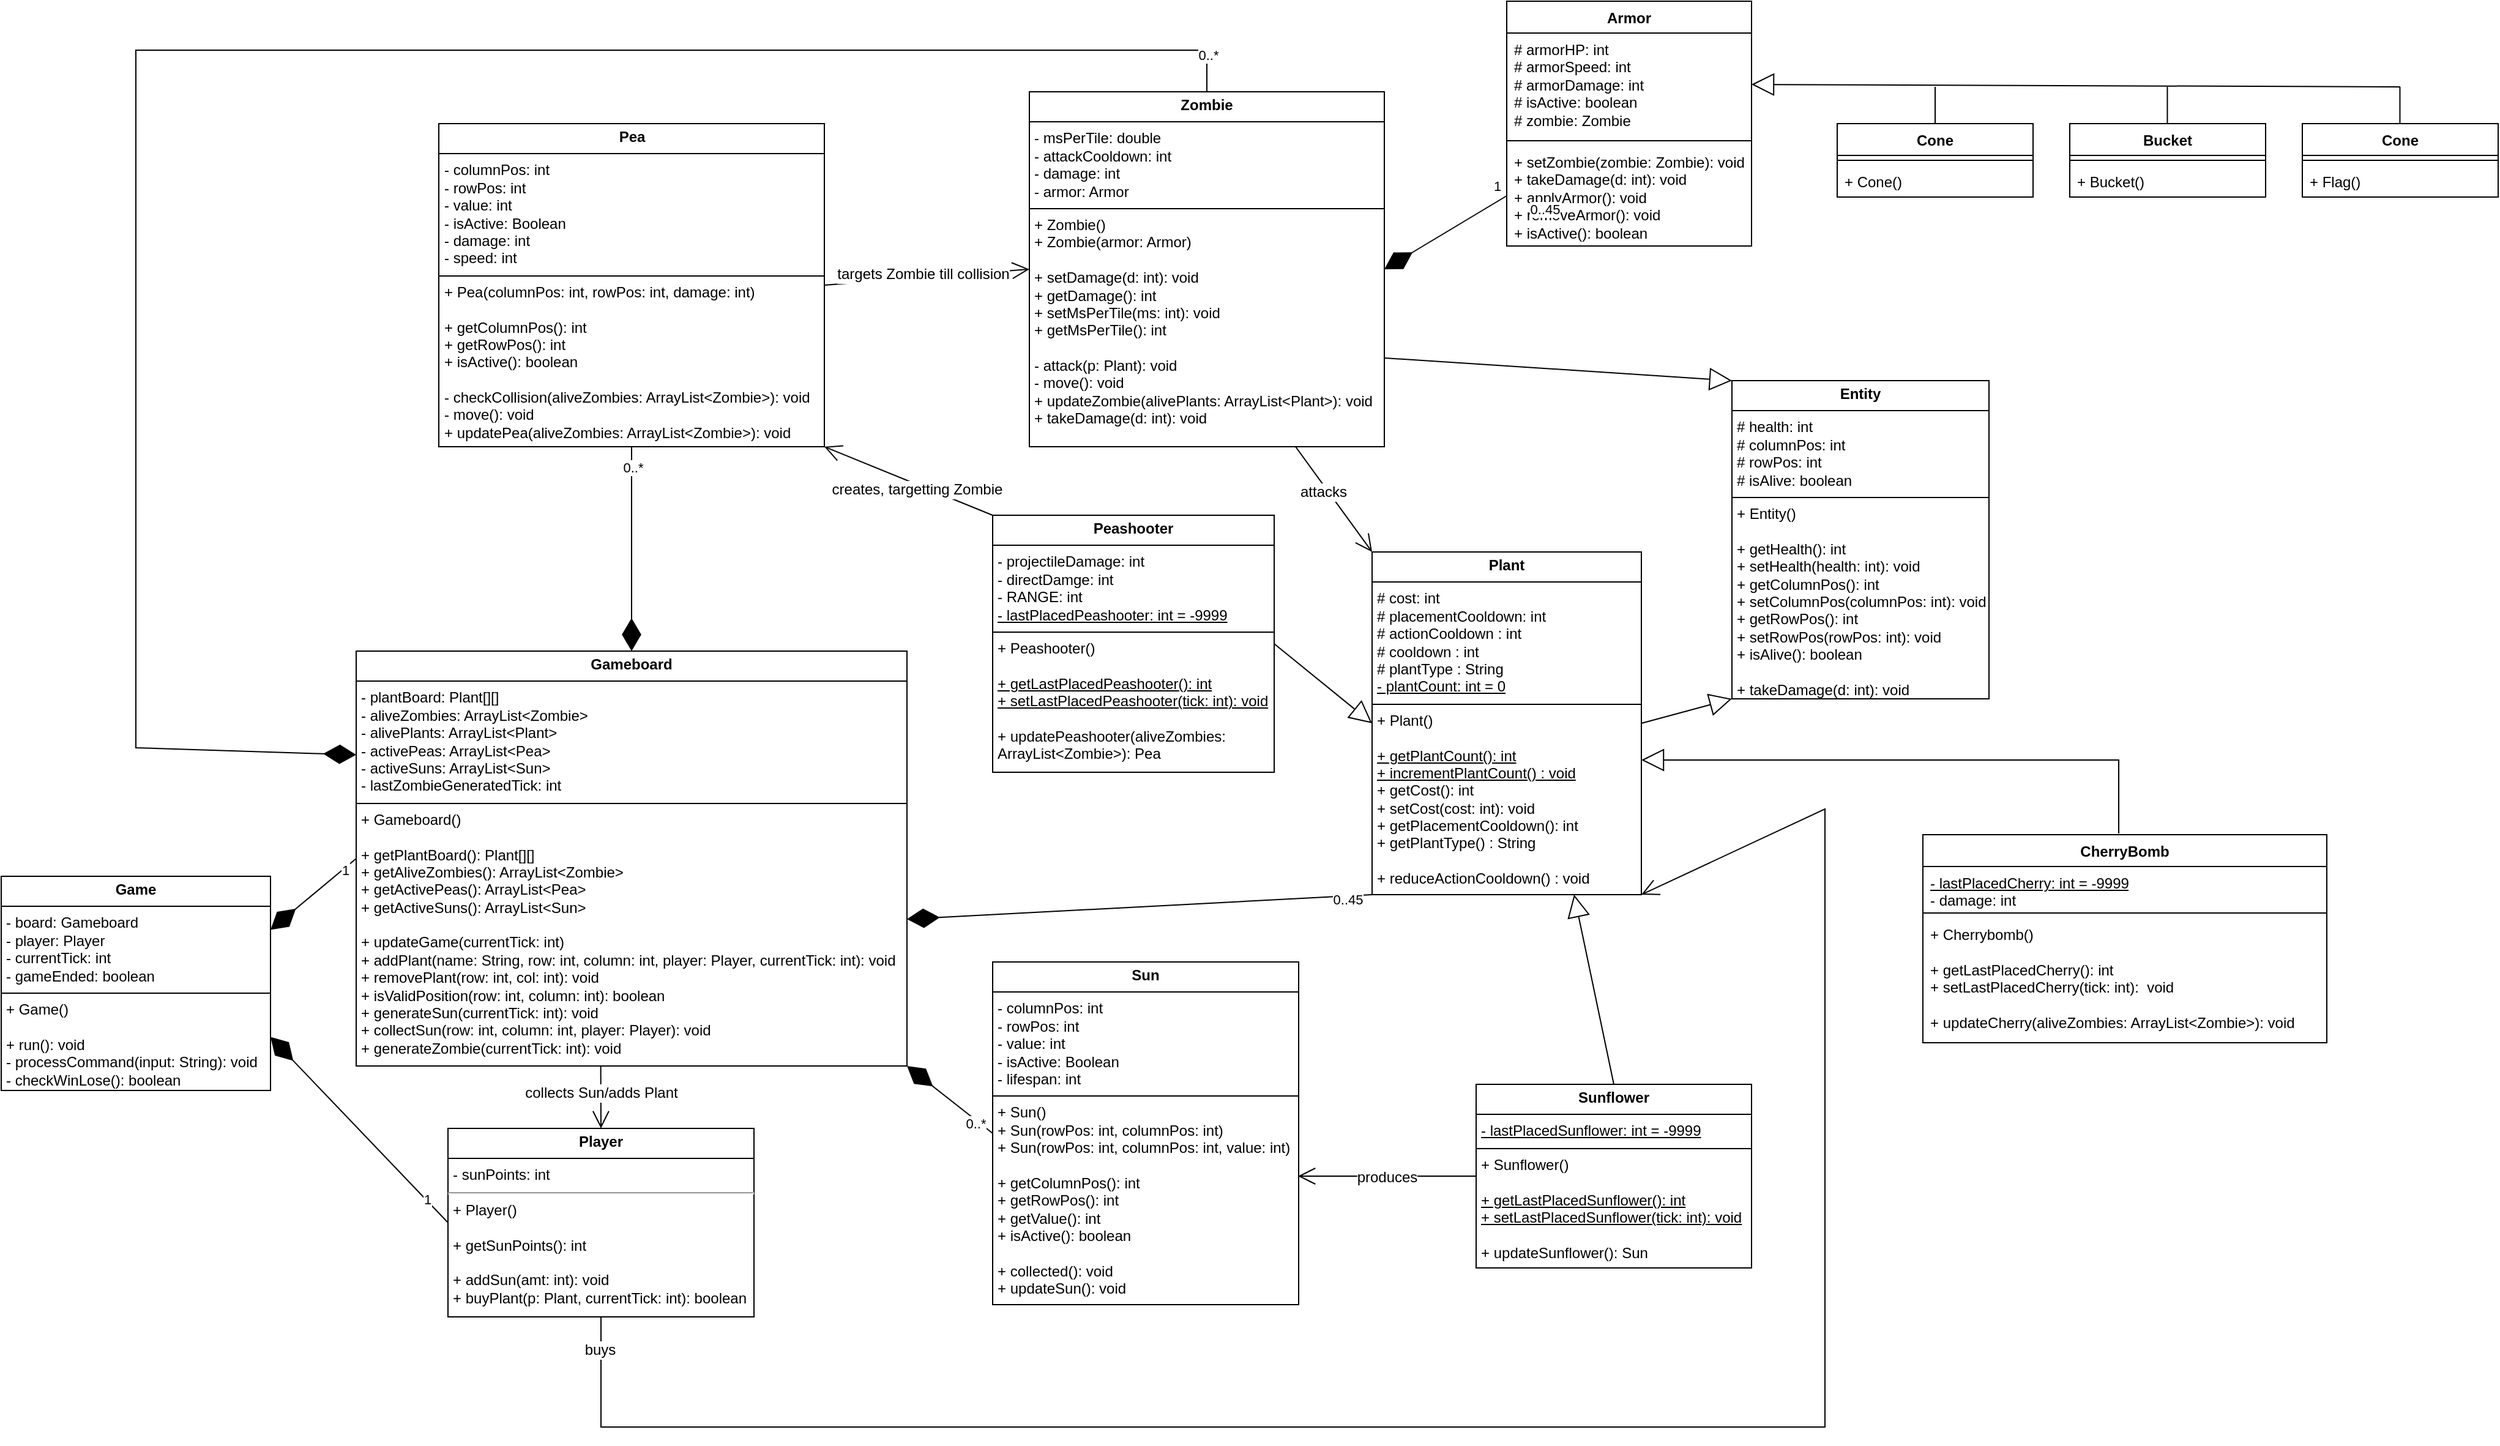 <mxfile version="28.0.7">
  <diagram name="Page-1" id="GPC6U0_i0DCwLjvrMTU9">
    <mxGraphModel dx="2194" dy="2377" grid="1" gridSize="10" guides="1" tooltips="1" connect="1" arrows="1" fold="1" page="1" pageScale="1" pageWidth="827" pageHeight="1169" math="0" shadow="0">
      <root>
        <mxCell id="0" />
        <mxCell id="1" parent="0" />
        <mxCell id="ltTBk6ZlmcBpMzxAJ-U_-1" value="&lt;p style=&quot;margin:0px;margin-top:4px;text-align:center;&quot;&gt;&lt;b&gt;Zombie&lt;/b&gt;&lt;/p&gt;&lt;hr size=&quot;1&quot; style=&quot;border-style:solid;&quot;&gt;&lt;p style=&quot;margin:0px;margin-left:4px;&quot;&gt;- msPerTile: double&lt;/p&gt;&lt;p style=&quot;margin:0px;margin-left:4px;&quot;&gt;- attackCooldown: int&lt;/p&gt;&lt;p style=&quot;margin:0px;margin-left:4px;&quot;&gt;- damage: int&lt;/p&gt;&lt;p style=&quot;margin:0px;margin-left:4px;&quot;&gt;- armor: Armor&lt;/p&gt;&lt;hr size=&quot;1&quot; style=&quot;border-style:solid;&quot;&gt;&lt;p style=&quot;margin:0px;margin-left:4px;&quot;&gt;+ Zombie()&lt;/p&gt;&lt;p style=&quot;margin:0px;margin-left:4px;&quot;&gt;+ Zombie(armor: Armor)&lt;/p&gt;&lt;p style=&quot;margin: 0px 0px 0px 4px;&quot;&gt;&lt;br&gt;&lt;/p&gt;&lt;p style=&quot;margin: 0px 0px 0px 4px;&quot;&gt;+ setDamage(d: int): void&lt;/p&gt;&lt;p style=&quot;margin: 0px 0px 0px 4px;&quot;&gt;+ getDamage(): int&lt;/p&gt;&lt;p style=&quot;margin: 0px 0px 0px 4px;&quot;&gt;+ setMsPerTile(ms: int): void&lt;/p&gt;&lt;p style=&quot;margin: 0px 0px 0px 4px;&quot;&gt;+ getMsPerTile(): int&lt;/p&gt;&lt;p style=&quot;margin: 0px 0px 0px 4px;&quot;&gt;&lt;span style=&quot;background-color: transparent; color: light-dark(rgb(0, 0, 0), rgb(255, 255, 255));&quot;&gt;&lt;br&gt;&lt;/span&gt;&lt;/p&gt;&lt;p style=&quot;margin: 0px 0px 0px 4px;&quot;&gt;&lt;span style=&quot;background-color: transparent; color: light-dark(rgb(0, 0, 0), rgb(255, 255, 255));&quot;&gt;-&lt;/span&gt;&lt;span style=&quot;background-color: transparent; color: light-dark(rgb(0, 0, 0), rgb(255, 255, 255));&quot;&gt;&amp;nbsp;attack(p: Plant): void&lt;/span&gt;&lt;/p&gt;&lt;p style=&quot;margin: 0px 0px 0px 4px;&quot;&gt;- move(): void&lt;/p&gt;&lt;p style=&quot;margin: 0px 0px 0px 4px;&quot;&gt;+ updateZombie(alivePlants: ArrayList&amp;lt;Plant&amp;gt;): void&lt;/p&gt;&lt;p style=&quot;margin: 0px 0px 0px 4px;&quot;&gt;+ takeDamage(d: int): void&lt;/p&gt;" style="verticalAlign=top;align=left;overflow=fill;html=1;whiteSpace=wrap;" parent="1" vertex="1">
          <mxGeometry x="870" y="-546" width="290" height="290" as="geometry" />
        </mxCell>
        <mxCell id="ltTBk6ZlmcBpMzxAJ-U_-2" value="&lt;p style=&quot;margin:0px;margin-top:4px;text-align:center;&quot;&gt;&lt;b&gt;Plant&lt;/b&gt;&lt;/p&gt;&lt;hr size=&quot;1&quot; style=&quot;border-style:solid;&quot;&gt;&lt;p style=&quot;margin:0px;margin-left:4px;&quot;&gt;# cost: int&lt;/p&gt;&lt;p style=&quot;margin:0px;margin-left:4px;&quot;&gt;# placementCooldown: int&lt;/p&gt;&lt;p style=&quot;margin:0px;margin-left:4px;&quot;&gt;# actionCooldown : int&lt;/p&gt;&lt;p style=&quot;margin:0px;margin-left:4px;&quot;&gt;# cooldown : int&lt;/p&gt;&lt;p style=&quot;margin:0px;margin-left:4px;&quot;&gt;# plantType : String&lt;/p&gt;&lt;p style=&quot;margin:0px;margin-left:4px;&quot;&gt;&lt;u&gt;- plantCount: int = 0&lt;/u&gt;&lt;/p&gt;&lt;hr size=&quot;1&quot; style=&quot;border-style:solid;&quot;&gt;&lt;p style=&quot;margin:0px;margin-left:4px;&quot;&gt;+ Plant()&lt;/p&gt;&lt;p style=&quot;margin:0px;margin-left:4px;&quot;&gt;&lt;br&gt;&lt;/p&gt;&lt;p style=&quot;margin:0px;margin-left:4px;&quot;&gt;&lt;u&gt;+ getPlantCount(): int&lt;/u&gt;&lt;/p&gt;&lt;p style=&quot;margin:0px;margin-left:4px;&quot;&gt;&lt;u&gt;+ incrementPlantCount() : void&lt;/u&gt;&lt;/p&gt;&lt;p style=&quot;margin:0px;margin-left:4px;&quot;&gt;+ getCost(): int&lt;/p&gt;&lt;p style=&quot;margin:0px;margin-left:4px;&quot;&gt;+ setCost(cost: int): void&lt;/p&gt;&lt;p style=&quot;margin: 0px 0px 0px 4px;&quot;&gt;+ getPlacementCooldown(): int&lt;/p&gt;&lt;p style=&quot;margin: 0px 0px 0px 4px;&quot;&gt;+ getPlantType() : String&lt;/p&gt;&lt;p style=&quot;margin: 0px 0px 0px 4px;&quot;&gt;&lt;span style=&quot;background-color: transparent; color: light-dark(rgb(0, 0, 0), rgb(255, 255, 255));&quot;&gt;&lt;br&gt;&lt;/span&gt;&lt;/p&gt;&lt;p style=&quot;margin: 0px 0px 0px 4px;&quot;&gt;&lt;span style=&quot;background-color: transparent; color: light-dark(rgb(0, 0, 0), rgb(255, 255, 255));&quot;&gt;+ reduceActionCooldown() : void&lt;/span&gt;&lt;/p&gt;&lt;p style=&quot;margin: 0px 0px 0px 4px;&quot;&gt;&lt;span style=&quot;background-color: transparent; color: light-dark(rgb(0, 0, 0), rgb(255, 255, 255));&quot;&gt;&lt;br&gt;&lt;/span&gt;&lt;/p&gt;&lt;p style=&quot;margin: 0px 0px 0px 4px;&quot;&gt;&lt;span style=&quot;background-color: transparent; color: light-dark(rgb(0, 0, 0), rgb(255, 255, 255));&quot;&gt;&lt;br&gt;&lt;/span&gt;&lt;/p&gt;&lt;p style=&quot;margin: 0px 0px 0px 4px;&quot;&gt;&lt;span style=&quot;background-color: transparent; color: light-dark(rgb(0, 0, 0), rgb(255, 255, 255));&quot;&gt;&lt;br&gt;&lt;/span&gt;&lt;/p&gt;" style="verticalAlign=top;align=left;overflow=fill;html=1;whiteSpace=wrap;" parent="1" vertex="1">
          <mxGeometry x="1150" y="-170" width="220" height="280" as="geometry" />
        </mxCell>
        <mxCell id="ltTBk6ZlmcBpMzxAJ-U_-3" value="&lt;p style=&quot;margin:0px;margin-top:4px;text-align:center;&quot;&gt;&lt;b&gt;Sunflower&lt;/b&gt;&lt;/p&gt;&lt;hr size=&quot;1&quot; style=&quot;border-style:solid;&quot;&gt;&lt;p style=&quot;margin:0px;margin-left:4px;&quot;&gt;&lt;u style=&quot;background-color: transparent; color: light-dark(rgb(0, 0, 0), rgb(255, 255, 255));&quot;&gt;- lastPlacedSunflower: int = -9999&lt;/u&gt;&lt;/p&gt;&lt;hr size=&quot;1&quot; style=&quot;border-style:solid;&quot;&gt;&lt;p style=&quot;margin:0px;margin-left:4px;&quot;&gt;+ Sunflower()&lt;/p&gt;&lt;p style=&quot;margin:0px;margin-left:4px;&quot;&gt;&lt;br&gt;&lt;/p&gt;&lt;p style=&quot;margin:0px;margin-left:4px;&quot;&gt;&lt;u&gt;+ getLastPlacedSunflower(): int&lt;/u&gt;&lt;/p&gt;&lt;p style=&quot;margin:0px;margin-left:4px;&quot;&gt;&lt;u&gt;+ setLastPlacedSunflower(tick: int): void&lt;/u&gt;&lt;/p&gt;&lt;p style=&quot;margin:0px;margin-left:4px;&quot;&gt;&lt;br&gt;&lt;/p&gt;&lt;p style=&quot;margin:0px;margin-left:4px;&quot;&gt;+ updateSunflower(): Sun&lt;/p&gt;&lt;p style=&quot;margin:0px;margin-left:4px;&quot;&gt;&lt;br&gt;&lt;/p&gt;&lt;p style=&quot;margin:0px;margin-left:4px;&quot;&gt;&lt;br&gt;&lt;/p&gt;" style="verticalAlign=top;align=left;overflow=fill;html=1;whiteSpace=wrap;" parent="1" vertex="1">
          <mxGeometry x="1235" y="265" width="225" height="150" as="geometry" />
        </mxCell>
        <mxCell id="ltTBk6ZlmcBpMzxAJ-U_-4" value="&lt;p style=&quot;margin:0px;margin-top:4px;text-align:center;&quot;&gt;&lt;b&gt;Entity&lt;/b&gt;&lt;/p&gt;&lt;hr size=&quot;1&quot; style=&quot;border-style:solid;&quot;&gt;&lt;p style=&quot;margin:0px;margin-left:4px;&quot;&gt;# health: int&lt;/p&gt;&lt;p style=&quot;margin:0px;margin-left:4px;&quot;&gt;# columnPos: int&lt;/p&gt;&lt;p style=&quot;margin:0px;margin-left:4px;&quot;&gt;# rowPos: int&lt;/p&gt;&lt;p style=&quot;margin:0px;margin-left:4px;&quot;&gt;# isAlive: boolean&lt;/p&gt;&lt;hr size=&quot;1&quot; style=&quot;border-style:solid;&quot;&gt;&lt;p style=&quot;margin:0px;margin-left:4px;&quot;&gt;+ Entity()&lt;/p&gt;&lt;p style=&quot;margin:0px;margin-left:4px;&quot;&gt;&lt;br&gt;&lt;/p&gt;&lt;p style=&quot;margin: 0px 0px 0px 4px;&quot;&gt;+ getHealth(): int&lt;/p&gt;&lt;p style=&quot;margin: 0px 0px 0px 4px;&quot;&gt;+ setHealth(health: int): void&lt;/p&gt;&lt;p style=&quot;margin: 0px 0px 0px 4px;&quot;&gt;+ getColumnPos(): int&lt;/p&gt;&lt;p style=&quot;margin: 0px 0px 0px 4px;&quot;&gt;+ setColumnPos(columnPos: int): void&lt;/p&gt;&lt;p style=&quot;margin: 0px 0px 0px 4px;&quot;&gt;+ getRowPos(): int&lt;/p&gt;&lt;p style=&quot;margin: 0px 0px 0px 4px;&quot;&gt;+ setRowPos(rowPos: int): void&lt;/p&gt;&lt;p style=&quot;margin: 0px 0px 0px 4px;&quot;&gt;+ isAlive(): boolean&lt;/p&gt;&lt;p style=&quot;margin: 0px 0px 0px 4px;&quot;&gt;&lt;br&gt;&lt;/p&gt;&lt;p style=&quot;margin:0px;margin-left:4px;&quot;&gt;+ takeDamage(d: int): void&lt;/p&gt;&lt;p style=&quot;margin:0px;margin-left:4px;&quot;&gt;&lt;br&gt;&lt;/p&gt;&lt;p style=&quot;margin:0px;margin-left:4px;&quot;&gt;&lt;br&gt;&lt;/p&gt;" style="verticalAlign=top;align=left;overflow=fill;html=1;whiteSpace=wrap;" parent="1" vertex="1">
          <mxGeometry x="1444" y="-310" width="210" height="260" as="geometry" />
        </mxCell>
        <mxCell id="ltTBk6ZlmcBpMzxAJ-U_-5" value="&lt;p style=&quot;margin:0px;margin-top:4px;text-align:center;&quot;&gt;&lt;b&gt;Peashooter&lt;/b&gt;&lt;/p&gt;&lt;hr size=&quot;1&quot; style=&quot;border-style:solid;&quot;&gt;&lt;p style=&quot;margin:0px;margin-left:4px;&quot;&gt;&lt;span style=&quot;background-color: transparent; color: light-dark(rgb(0, 0, 0), rgb(255, 255, 255));&quot;&gt;- projectileDamage: int&lt;/span&gt;&lt;/p&gt;&lt;p style=&quot;margin:0px;margin-left:4px;&quot;&gt;- directDamge: int&lt;/p&gt;&lt;p style=&quot;margin:0px;margin-left:4px;&quot;&gt;- RANGE: int&lt;/p&gt;&lt;p style=&quot;margin:0px;margin-left:4px;&quot;&gt;&lt;u&gt;- lastPlacedPeashooter: int = -9999&lt;/u&gt;&lt;/p&gt;&lt;hr size=&quot;1&quot; style=&quot;border-style:solid;&quot;&gt;&lt;p style=&quot;margin:0px;margin-left:4px;&quot;&gt;+ Peashooter()&lt;/p&gt;&lt;p style=&quot;margin:0px;margin-left:4px;&quot;&gt;&lt;br&gt;&lt;/p&gt;&lt;p style=&quot;margin: 0px 0px 0px 4px;&quot;&gt;&lt;span style=&quot;background-color: transparent; color: light-dark(rgb(0, 0, 0), rgb(255, 255, 255));&quot;&gt;&lt;u&gt;+ getLastPlacedPeashooter(): int&lt;/u&gt;&lt;/span&gt;&lt;/p&gt;&lt;p style=&quot;margin: 0px 0px 0px 4px;&quot;&gt;&lt;u&gt;+ setLastPlacedPeashooter(tick: int): void&lt;/u&gt;&lt;span style=&quot;background-color: transparent; color: light-dark(rgb(0, 0, 0), rgb(255, 255, 255));&quot;&gt;&lt;br&gt;&lt;/span&gt;&lt;/p&gt;&lt;p style=&quot;margin: 0px 0px 0px 4px;&quot;&gt;&lt;span style=&quot;background-color: transparent; color: light-dark(rgb(0, 0, 0), rgb(255, 255, 255));&quot;&gt;&lt;br&gt;&lt;/span&gt;&lt;/p&gt;&lt;p style=&quot;margin: 0px 0px 0px 4px;&quot;&gt;+ updatePeashooter(aliveZombies: ArrayList&amp;lt;Zombie&amp;gt;): Pea&lt;/p&gt;" style="verticalAlign=top;align=left;overflow=fill;html=1;whiteSpace=wrap;" parent="1" vertex="1">
          <mxGeometry x="840" y="-200" width="230" height="210" as="geometry" />
        </mxCell>
        <mxCell id="ltTBk6ZlmcBpMzxAJ-U_-6" value="&lt;p style=&quot;margin:0px;margin-top:4px;text-align:center;&quot;&gt;&lt;b&gt;Player&lt;/b&gt;&lt;/p&gt;&lt;hr size=&quot;1&quot; style=&quot;border-style:solid;&quot;&gt;&lt;p style=&quot;margin:0px;margin-left:4px;&quot;&gt;&lt;span style=&quot;background-color: transparent; color: light-dark(rgb(0, 0, 0), rgb(255, 255, 255));&quot;&gt;- sunPoints: int&lt;/span&gt;&lt;/p&gt;&lt;hr&gt;&lt;p style=&quot;margin:0px;margin-left:4px;&quot;&gt;+ Player()&lt;/p&gt;&lt;p style=&quot;margin:0px;margin-left:4px;&quot;&gt;&lt;br&gt;&lt;/p&gt;&lt;p style=&quot;margin:0px;margin-left:4px;&quot;&gt;+ getSunPoints(): int&lt;/p&gt;&lt;p style=&quot;margin:0px;margin-left:4px;&quot;&gt;&lt;br&gt;&lt;/p&gt;&lt;p style=&quot;margin:0px;margin-left:4px;&quot;&gt;+ addSun(amt: int): void&lt;/p&gt;&lt;p style=&quot;margin:0px;margin-left:4px;&quot;&gt;+ buyPlant(p: Plant, currentTick: int): boolean&lt;/p&gt;&lt;p style=&quot;margin:0px;margin-left:4px;&quot;&gt;&lt;br&gt;&lt;/p&gt;" style="verticalAlign=top;align=left;overflow=fill;html=1;whiteSpace=wrap;" parent="1" vertex="1">
          <mxGeometry x="395" y="301" width="250" height="154" as="geometry" />
        </mxCell>
        <mxCell id="ltTBk6ZlmcBpMzxAJ-U_-7" value="&lt;p style=&quot;margin:0px;margin-top:4px;text-align:center;&quot;&gt;&lt;b&gt;Gameboard&lt;/b&gt;&lt;/p&gt;&lt;hr size=&quot;1&quot; style=&quot;border-style:solid;&quot;&gt;&lt;p style=&quot;margin:0px;margin-left:4px;&quot;&gt;&lt;span style=&quot;background-color: transparent; color: light-dark(rgb(0, 0, 0), rgb(255, 255, 255));&quot;&gt;- plantBoard: Plant[][]&lt;/span&gt;&lt;/p&gt;&lt;p style=&quot;margin:0px;margin-left:4px;&quot;&gt;- aliveZombies: ArrayList&amp;lt;Zombie&amp;gt;&lt;/p&gt;&lt;p style=&quot;margin:0px;margin-left:4px;&quot;&gt;- alivePlants: ArrayList&amp;lt;Plant&amp;gt;&lt;/p&gt;&lt;p style=&quot;margin:0px;margin-left:4px;&quot;&gt;- activePeas: ArrayList&amp;lt;Pea&amp;gt;&lt;/p&gt;&lt;p style=&quot;margin:0px;margin-left:4px;&quot;&gt;- activeSuns: ArrayList&amp;lt;Sun&amp;gt;&lt;/p&gt;&lt;p style=&quot;margin:0px;margin-left:4px;&quot;&gt;- lastZombieGeneratedTick: int&lt;/p&gt;&lt;hr size=&quot;1&quot; style=&quot;border-style:solid;&quot;&gt;&lt;p style=&quot;margin:0px;margin-left:4px;&quot;&gt;+ Gameboard()&lt;/p&gt;&lt;p style=&quot;margin:0px;margin-left:4px;&quot;&gt;&lt;br&gt;&lt;/p&gt;&lt;p style=&quot;margin:0px;margin-left:4px;&quot;&gt;+ getPlantBoard(): Plant[][]&lt;/p&gt;&lt;p style=&quot;margin:0px;margin-left:4px;&quot;&gt;+ getAliveZombies(): ArrayList&amp;lt;Zombie&amp;gt;&lt;/p&gt;&lt;p style=&quot;margin:0px;margin-left:4px;&quot;&gt;+ getActivePeas(): ArrayList&amp;lt;Pea&amp;gt;&lt;/p&gt;&lt;p style=&quot;margin:0px;margin-left:4px;&quot;&gt;+ getActiveSuns(): ArrayList&amp;lt;Sun&amp;gt;&lt;/p&gt;&lt;p style=&quot;margin:0px;margin-left:4px;&quot;&gt;&lt;br&gt;&lt;/p&gt;&lt;p style=&quot;margin:0px;margin-left:4px;&quot;&gt;&lt;span style=&quot;white-space-collapse: preserve;&quot;&gt;+ updateGame(currentTick: int)&lt;/span&gt;&lt;/p&gt;&lt;p style=&quot;margin:0px;margin-left:4px;&quot;&gt;&lt;span style=&quot;white-space-collapse: preserve;&quot;&gt;+ addPlant(name: String, row: int, column: int, player: Player, currentTick: int): void&lt;/span&gt;&lt;span style=&quot;white-space-collapse: preserve;&quot;&gt;&lt;/span&gt;&lt;/p&gt;&lt;p style=&quot;margin:0px;margin-left:4px;&quot;&gt;&lt;span style=&quot;white-space-collapse: preserve;&quot;&gt;+ removePlant(row: int, col: int): void&lt;/span&gt;&lt;/p&gt;&lt;p style=&quot;margin:0px;margin-left:4px;&quot;&gt;&lt;span style=&quot;white-space-collapse: preserve;&quot;&gt;+ isValidPosition(row: int, column: int): boolean&lt;/span&gt;&lt;/p&gt;&lt;p style=&quot;margin:0px;margin-left:4px;&quot;&gt;+ generateSun(currentTick: int): void&lt;/p&gt;&lt;p style=&quot;margin:0px;margin-left:4px;&quot;&gt;+ collectSun(row: int, column: int, player: Player): void&lt;/p&gt;&lt;p style=&quot;margin:0px;margin-left:4px;&quot;&gt;+ generateZombie(currentTick: int): void&lt;/p&gt;" style="verticalAlign=top;align=left;overflow=fill;html=1;whiteSpace=wrap;" parent="1" vertex="1">
          <mxGeometry x="320" y="-89" width="450" height="339" as="geometry" />
        </mxCell>
        <mxCell id="ltTBk6ZlmcBpMzxAJ-U_-8" value="&lt;p style=&quot;margin:0px;margin-top:4px;text-align:center;&quot;&gt;&lt;b&gt;Sun&lt;/b&gt;&lt;/p&gt;&lt;hr size=&quot;1&quot; style=&quot;border-style:solid;&quot;&gt;&lt;p style=&quot;margin:0px;margin-left:4px;&quot;&gt;- columnPos: int&lt;/p&gt;&lt;p style=&quot;margin:0px;margin-left:4px;&quot;&gt;- rowPos: int&lt;/p&gt;&lt;p style=&quot;margin:0px;margin-left:4px;&quot;&gt;- value: int&lt;/p&gt;&lt;p style=&quot;margin:0px;margin-left:4px;&quot;&gt;- isActive: Boolean&lt;/p&gt;&lt;p style=&quot;margin:0px;margin-left:4px;&quot;&gt;- lifespan: int&lt;/p&gt;&lt;hr size=&quot;1&quot; style=&quot;border-style:solid;&quot;&gt;&lt;p style=&quot;margin:0px;margin-left:4px;&quot;&gt;+ Sun()&lt;/p&gt;&lt;p style=&quot;margin:0px;margin-left:4px;&quot;&gt;+ Sun(rowPos: int, columnPos: int)&lt;/p&gt;&lt;p style=&quot;margin:0px;margin-left:4px;&quot;&gt;+ Sun(&lt;span style=&quot;background-color: transparent; color: light-dark(rgb(0, 0, 0), rgb(255, 255, 255));&quot;&gt;rowPos: int, columnPos: int, value: int)&lt;/span&gt;&lt;/p&gt;&lt;p style=&quot;margin:0px;margin-left:4px;&quot;&gt;&lt;br&gt;&lt;/p&gt;&lt;p style=&quot;margin:0px;margin-left:4px;&quot;&gt;+ getColumnPos(): int&lt;/p&gt;&lt;p style=&quot;margin:0px;margin-left:4px;&quot;&gt;+ getRowPos(): int&lt;/p&gt;&lt;p style=&quot;margin:0px;margin-left:4px;&quot;&gt;+ getValue(): int&lt;/p&gt;&lt;p style=&quot;margin:0px;margin-left:4px;&quot;&gt;+ isActive(): boolean&lt;/p&gt;&lt;p style=&quot;margin:0px;margin-left:4px;&quot;&gt;&lt;br&gt;&lt;/p&gt;&lt;p style=&quot;margin:0px;margin-left:4px;&quot;&gt;+ collected(): void&lt;/p&gt;&lt;p style=&quot;margin:0px;margin-left:4px;&quot;&gt;+ updateSun(): void&lt;/p&gt;" style="verticalAlign=top;align=left;overflow=fill;html=1;whiteSpace=wrap;" parent="1" vertex="1">
          <mxGeometry x="840" y="165" width="250" height="280" as="geometry" />
        </mxCell>
        <mxCell id="ltTBk6ZlmcBpMzxAJ-U_-9" value="&lt;p style=&quot;margin:0px;margin-top:4px;text-align:center;&quot;&gt;&lt;b&gt;Pea&lt;/b&gt;&lt;/p&gt;&lt;hr size=&quot;1&quot; style=&quot;border-style:solid;&quot;&gt;&lt;p style=&quot;margin:0px;margin-left:4px;&quot;&gt;- columnPos: int&lt;/p&gt;&lt;p style=&quot;margin:0px;margin-left:4px;&quot;&gt;- rowPos: int&lt;/p&gt;&lt;p style=&quot;margin:0px;margin-left:4px;&quot;&gt;- value: int&lt;/p&gt;&lt;p style=&quot;margin:0px;margin-left:4px;&quot;&gt;- isActive: Boolean&lt;/p&gt;&lt;p style=&quot;margin:0px;margin-left:4px;&quot;&gt;- damage: int&lt;/p&gt;&lt;p style=&quot;margin:0px;margin-left:4px;&quot;&gt;- speed: int&lt;/p&gt;&lt;hr size=&quot;1&quot; style=&quot;border-style:solid;&quot;&gt;&lt;p style=&quot;margin:0px;margin-left:4px;&quot;&gt;+ Pea(columnPos: int, rowPos: int, damage: int)&lt;/p&gt;&lt;p style=&quot;margin:0px;margin-left:4px;&quot;&gt;&lt;br&gt;&lt;/p&gt;&lt;p style=&quot;margin:0px;margin-left:4px;&quot;&gt;+ getColumnPos(): int&lt;/p&gt;&lt;p style=&quot;margin:0px;margin-left:4px;&quot;&gt;+ getRowPos(): int&lt;/p&gt;&lt;p style=&quot;margin:0px;margin-left:4px;&quot;&gt;+ isActive(): boolean&lt;/p&gt;&lt;p style=&quot;margin:0px;margin-left:4px;&quot;&gt;&lt;br&gt;&lt;/p&gt;&lt;p style=&quot;margin: 0px 0px 0px 4px;&quot;&gt;- checkCollision(&lt;span style=&quot;background-color: transparent; color: light-dark(rgb(0, 0, 0), rgb(255, 255, 255));&quot;&gt;aliveZombies: ArrayList&amp;lt;Zombie&amp;gt;&lt;/span&gt;&lt;span style=&quot;background-color: transparent; color: light-dark(rgb(0, 0, 0), rgb(255, 255, 255));&quot;&gt;): void&lt;/span&gt;&lt;/p&gt;&lt;p style=&quot;margin: 0px 0px 0px 4px;&quot;&gt;- move(): void&lt;/p&gt;&lt;p style=&quot;margin:0px;margin-left:4px;&quot;&gt;+ updatePea(aliveZombies: ArrayList&amp;lt;Zombie&amp;gt;): void&lt;/p&gt;" style="verticalAlign=top;align=left;overflow=fill;html=1;whiteSpace=wrap;" parent="1" vertex="1">
          <mxGeometry x="387.5" y="-520" width="315" height="264" as="geometry" />
        </mxCell>
        <mxCell id="ltTBk6ZlmcBpMzxAJ-U_-10" value="&lt;p style=&quot;margin:0px;margin-top:4px;text-align:center;&quot;&gt;&lt;b&gt;Game&lt;/b&gt;&lt;/p&gt;&lt;hr size=&quot;1&quot; style=&quot;border-style:solid;&quot;&gt;&lt;p style=&quot;margin:0px;margin-left:4px;&quot;&gt;- board: Gameboard&lt;/p&gt;&lt;p style=&quot;margin:0px;margin-left:4px;&quot;&gt;- player: Player&lt;br&gt;&lt;/p&gt;&lt;p style=&quot;margin:0px;margin-left:4px;&quot;&gt;- currentTick: int&lt;/p&gt;&lt;p style=&quot;margin:0px;margin-left:4px;&quot;&gt;- gameEnded: boolean&lt;/p&gt;&lt;hr size=&quot;1&quot; style=&quot;border-style:solid;&quot;&gt;&lt;p style=&quot;margin:0px;margin-left:4px;&quot;&gt;+ Game()&lt;/p&gt;&lt;p style=&quot;margin:0px;margin-left:4px;&quot;&gt;&lt;br&gt;&lt;/p&gt;&lt;p style=&quot;margin:0px;margin-left:4px;&quot;&gt;+ run(): void&lt;/p&gt;&lt;p style=&quot;margin:0px;margin-left:4px;&quot;&gt;- processCommand(input: String): void&lt;/p&gt;&lt;p style=&quot;margin:0px;margin-left:4px;&quot;&gt;- checkWinLose(): boolean&lt;/p&gt;" style="verticalAlign=top;align=left;overflow=fill;html=1;whiteSpace=wrap;" parent="1" vertex="1">
          <mxGeometry x="30" y="95" width="220" height="175" as="geometry" />
        </mxCell>
        <mxCell id="ltTBk6ZlmcBpMzxAJ-U_-11" value="" style="endArrow=block;endSize=16;endFill=0;html=1;rounded=0;exitX=1;exitY=0.5;exitDx=0;exitDy=0;entryX=0;entryY=1;entryDx=0;entryDy=0;" parent="1" source="ltTBk6ZlmcBpMzxAJ-U_-2" target="ltTBk6ZlmcBpMzxAJ-U_-4" edge="1">
          <mxGeometry width="160" relative="1" as="geometry">
            <mxPoint x="1370.0" y="16" as="sourcePoint" />
            <mxPoint x="1450.0" y="-63" as="targetPoint" />
          </mxGeometry>
        </mxCell>
        <mxCell id="ltTBk6ZlmcBpMzxAJ-U_-12" value="" style="endArrow=block;endSize=16;endFill=0;html=1;rounded=0;exitX=1;exitY=0.75;exitDx=0;exitDy=0;entryX=0;entryY=0;entryDx=0;entryDy=0;" parent="1" source="ltTBk6ZlmcBpMzxAJ-U_-1" target="ltTBk6ZlmcBpMzxAJ-U_-4" edge="1">
          <mxGeometry width="160" relative="1" as="geometry">
            <mxPoint x="1190" y="-420" as="sourcePoint" />
            <mxPoint x="1270" y="-630" as="targetPoint" />
          </mxGeometry>
        </mxCell>
        <mxCell id="ltTBk6ZlmcBpMzxAJ-U_-13" value="" style="endArrow=block;endSize=16;endFill=0;html=1;rounded=0;exitX=0.5;exitY=0;exitDx=0;exitDy=0;entryX=0.75;entryY=1;entryDx=0;entryDy=0;" parent="1" source="ltTBk6ZlmcBpMzxAJ-U_-3" target="ltTBk6ZlmcBpMzxAJ-U_-2" edge="1">
          <mxGeometry width="160" relative="1" as="geometry">
            <mxPoint x="1140" y="212.5" as="sourcePoint" />
            <mxPoint x="1270" y="130" as="targetPoint" />
          </mxGeometry>
        </mxCell>
        <mxCell id="ltTBk6ZlmcBpMzxAJ-U_-14" value="" style="endArrow=block;endSize=16;endFill=0;html=1;rounded=0;exitX=1;exitY=0.5;exitDx=0;exitDy=0;entryX=0;entryY=0.5;entryDx=0;entryDy=0;" parent="1" source="ltTBk6ZlmcBpMzxAJ-U_-5" edge="1" target="ltTBk6ZlmcBpMzxAJ-U_-2">
          <mxGeometry x="0.234" y="-8" width="160" relative="1" as="geometry">
            <mxPoint x="1060.0" y="-13" as="sourcePoint" />
            <mxPoint x="1150.0" y="16" as="targetPoint" />
            <mxPoint x="-1" as="offset" />
          </mxGeometry>
        </mxCell>
        <mxCell id="ltTBk6ZlmcBpMzxAJ-U_-15" value="" style="endArrow=diamondThin;endFill=1;endSize=24;html=1;rounded=0;exitX=0.5;exitY=0;exitDx=0;exitDy=0;entryX=0;entryY=0.25;entryDx=0;entryDy=0;" parent="1" source="ltTBk6ZlmcBpMzxAJ-U_-1" target="ltTBk6ZlmcBpMzxAJ-U_-7" edge="1">
          <mxGeometry width="160" relative="1" as="geometry">
            <mxPoint x="1480" y="-417.5" as="sourcePoint" />
            <mxPoint x="1010" y="-420" as="targetPoint" />
            <Array as="points">
              <mxPoint x="1015" y="-580" />
              <mxPoint x="140" y="-580" />
              <mxPoint x="140" y="-10" />
            </Array>
          </mxGeometry>
        </mxCell>
        <mxCell id="ltTBk6ZlmcBpMzxAJ-U_-16" value="0..*" style="edgeLabel;html=1;align=center;verticalAlign=middle;resizable=0;points=[];" parent="ltTBk6ZlmcBpMzxAJ-U_-15" vertex="1" connectable="0">
          <mxGeometry x="-0.963" y="-1" relative="1" as="geometry">
            <mxPoint as="offset" />
          </mxGeometry>
        </mxCell>
        <mxCell id="ltTBk6ZlmcBpMzxAJ-U_-17" value="" style="endArrow=diamondThin;endFill=1;endSize=24;html=1;rounded=0;exitX=0;exitY=0.5;exitDx=0;exitDy=0;entryX=1;entryY=0.75;entryDx=0;entryDy=0;" parent="1" source="ltTBk6ZlmcBpMzxAJ-U_-6" target="ltTBk6ZlmcBpMzxAJ-U_-10" edge="1">
          <mxGeometry width="160" relative="1" as="geometry">
            <mxPoint x="470" y="305" as="sourcePoint" />
            <mxPoint x="630" y="305" as="targetPoint" />
          </mxGeometry>
        </mxCell>
        <mxCell id="ltTBk6ZlmcBpMzxAJ-U_-18" value="1" style="edgeLabel;html=1;align=center;verticalAlign=middle;resizable=0;points=[];" parent="ltTBk6ZlmcBpMzxAJ-U_-17" vertex="1" connectable="0">
          <mxGeometry x="-0.759" y="-1" relative="1" as="geometry">
            <mxPoint as="offset" />
          </mxGeometry>
        </mxCell>
        <mxCell id="ltTBk6ZlmcBpMzxAJ-U_-19" value="" style="endArrow=diamondThin;endFill=1;endSize=24;html=1;rounded=0;exitX=0;exitY=0.5;exitDx=0;exitDy=0;entryX=1;entryY=0.25;entryDx=0;entryDy=0;" parent="1" source="ltTBk6ZlmcBpMzxAJ-U_-7" target="ltTBk6ZlmcBpMzxAJ-U_-10" edge="1">
          <mxGeometry width="160" relative="1" as="geometry">
            <mxPoint x="80" y="145" as="sourcePoint" />
            <mxPoint x="240" y="145" as="targetPoint" />
          </mxGeometry>
        </mxCell>
        <mxCell id="ltTBk6ZlmcBpMzxAJ-U_-20" value="1" style="edgeLabel;html=1;align=center;verticalAlign=middle;resizable=0;points=[];" parent="ltTBk6ZlmcBpMzxAJ-U_-19" vertex="1" connectable="0">
          <mxGeometry x="-0.721" y="1" relative="1" as="geometry">
            <mxPoint as="offset" />
          </mxGeometry>
        </mxCell>
        <mxCell id="ltTBk6ZlmcBpMzxAJ-U_-21" value="" style="endArrow=diamondThin;endFill=1;endSize=24;html=1;rounded=0;exitX=0;exitY=0.5;exitDx=0;exitDy=0;entryX=1;entryY=1;entryDx=0;entryDy=0;" parent="1" source="ltTBk6ZlmcBpMzxAJ-U_-8" target="ltTBk6ZlmcBpMzxAJ-U_-7" edge="1">
          <mxGeometry width="160" relative="1" as="geometry">
            <mxPoint x="910" y="265" as="sourcePoint" />
            <mxPoint x="1070" y="265" as="targetPoint" />
          </mxGeometry>
        </mxCell>
        <mxCell id="ltTBk6ZlmcBpMzxAJ-U_-22" value="0..*" style="edgeLabel;html=1;align=center;verticalAlign=middle;resizable=0;points=[];" parent="ltTBk6ZlmcBpMzxAJ-U_-21" vertex="1" connectable="0">
          <mxGeometry x="-0.643" y="2" relative="1" as="geometry">
            <mxPoint as="offset" />
          </mxGeometry>
        </mxCell>
        <mxCell id="ltTBk6ZlmcBpMzxAJ-U_-23" value="" style="endArrow=diamondThin;endFill=1;endSize=24;html=1;rounded=0;exitX=0.5;exitY=1;exitDx=0;exitDy=0;entryX=0.5;entryY=0;entryDx=0;entryDy=0;" parent="1" source="ltTBk6ZlmcBpMzxAJ-U_-9" target="ltTBk6ZlmcBpMzxAJ-U_-7" edge="1">
          <mxGeometry width="160" relative="1" as="geometry">
            <mxPoint x="490" y="-220" as="sourcePoint" />
            <mxPoint x="545" y="-89" as="targetPoint" />
          </mxGeometry>
        </mxCell>
        <mxCell id="ltTBk6ZlmcBpMzxAJ-U_-24" value="0..*" style="edgeLabel;html=1;align=center;verticalAlign=middle;resizable=0;points=[];" parent="ltTBk6ZlmcBpMzxAJ-U_-23" vertex="1" connectable="0">
          <mxGeometry x="-0.8" y="1" relative="1" as="geometry">
            <mxPoint as="offset" />
          </mxGeometry>
        </mxCell>
        <mxCell id="ltTBk6ZlmcBpMzxAJ-U_-25" value="" style="endArrow=open;endFill=1;endSize=12;html=1;rounded=0;fontSize=12;curved=1;exitX=0;exitY=0;exitDx=0;exitDy=0;entryX=1;entryY=1;entryDx=0;entryDy=0;" parent="1" source="ltTBk6ZlmcBpMzxAJ-U_-5" target="ltTBk6ZlmcBpMzxAJ-U_-9" edge="1">
          <mxGeometry width="160" relative="1" as="geometry">
            <mxPoint x="820" y="-230" as="sourcePoint" />
            <mxPoint x="975" y="-310" as="targetPoint" />
          </mxGeometry>
        </mxCell>
        <mxCell id="ltTBk6ZlmcBpMzxAJ-U_-26" value="creates, targetting Zombie" style="edgeLabel;html=1;align=center;verticalAlign=middle;resizable=0;points=[];fontSize=12;" parent="ltTBk6ZlmcBpMzxAJ-U_-25" vertex="1" connectable="0">
          <mxGeometry x="0.064" y="4" relative="1" as="geometry">
            <mxPoint x="12" y="5" as="offset" />
          </mxGeometry>
        </mxCell>
        <mxCell id="ltTBk6ZlmcBpMzxAJ-U_-27" value="" style="endArrow=open;endFill=1;endSize=12;html=1;rounded=0;fontSize=12;curved=1;entryX=0;entryY=0.5;entryDx=0;entryDy=0;exitX=1;exitY=0.5;exitDx=0;exitDy=0;" parent="1" source="ltTBk6ZlmcBpMzxAJ-U_-9" target="ltTBk6ZlmcBpMzxAJ-U_-1" edge="1">
          <mxGeometry width="160" relative="1" as="geometry">
            <mxPoint x="740" y="-500" as="sourcePoint" />
            <mxPoint x="962.5" y="-470" as="targetPoint" />
          </mxGeometry>
        </mxCell>
        <mxCell id="ltTBk6ZlmcBpMzxAJ-U_-28" value="targets Zombie till collision" style="edgeLabel;html=1;align=center;verticalAlign=middle;resizable=0;points=[];fontSize=12;" parent="ltTBk6ZlmcBpMzxAJ-U_-27" vertex="1" connectable="0">
          <mxGeometry x="0.064" y="4" relative="1" as="geometry">
            <mxPoint x="-9" y="2" as="offset" />
          </mxGeometry>
        </mxCell>
        <mxCell id="ltTBk6ZlmcBpMzxAJ-U_-29" value="" style="endArrow=open;endFill=1;endSize=12;html=1;rounded=0;fontSize=12;curved=1;exitX=0;exitY=0.5;exitDx=0;exitDy=0;entryX=0.998;entryY=0.625;entryDx=0;entryDy=0;entryPerimeter=0;" parent="1" source="ltTBk6ZlmcBpMzxAJ-U_-3" target="ltTBk6ZlmcBpMzxAJ-U_-8" edge="1">
          <mxGeometry width="160" relative="1" as="geometry">
            <mxPoint x="900" y="285" as="sourcePoint" />
            <mxPoint x="1060" y="325" as="targetPoint" />
          </mxGeometry>
        </mxCell>
        <mxCell id="ltTBk6ZlmcBpMzxAJ-U_-30" value="produces" style="edgeLabel;html=1;align=center;verticalAlign=middle;resizable=0;points=[];fontSize=12;" parent="ltTBk6ZlmcBpMzxAJ-U_-29" vertex="1" connectable="0">
          <mxGeometry x="0.007" y="1" relative="1" as="geometry">
            <mxPoint as="offset" />
          </mxGeometry>
        </mxCell>
        <mxCell id="ltTBk6ZlmcBpMzxAJ-U_-31" value="" style="endArrow=diamondThin;endFill=1;endSize=24;html=1;rounded=0;exitX=0;exitY=1;exitDx=0;exitDy=0;entryX=1;entryY=0.5;entryDx=0;entryDy=0;" parent="1" edge="1" source="ltTBk6ZlmcBpMzxAJ-U_-2">
          <mxGeometry width="160" relative="1" as="geometry">
            <mxPoint x="1150.0" y="133.5" as="sourcePoint" />
            <mxPoint x="770" y="130" as="targetPoint" />
          </mxGeometry>
        </mxCell>
        <mxCell id="ltTBk6ZlmcBpMzxAJ-U_-32" value="0..45" style="edgeLabel;html=1;align=center;verticalAlign=middle;resizable=0;points=[];" parent="ltTBk6ZlmcBpMzxAJ-U_-31" vertex="1" connectable="0">
          <mxGeometry x="-0.643" y="2" relative="1" as="geometry">
            <mxPoint x="48" y="-2" as="offset" />
          </mxGeometry>
        </mxCell>
        <mxCell id="ltTBk6ZlmcBpMzxAJ-U_-33" value="" style="endArrow=open;endFill=1;endSize=12;html=1;rounded=0;fontSize=12;curved=1;exitX=0.444;exitY=1;exitDx=0;exitDy=0;entryX=0.5;entryY=0;entryDx=0;entryDy=0;exitPerimeter=0;" parent="1" source="ltTBk6ZlmcBpMzxAJ-U_-7" target="ltTBk6ZlmcBpMzxAJ-U_-6" edge="1">
          <mxGeometry width="160" relative="1" as="geometry">
            <mxPoint x="627" y="265" as="sourcePoint" />
            <mxPoint x="500" y="141" as="targetPoint" />
          </mxGeometry>
        </mxCell>
        <mxCell id="ltTBk6ZlmcBpMzxAJ-U_-34" value="collects Sun/adds Plant" style="edgeLabel;html=1;align=center;verticalAlign=middle;resizable=0;points=[];fontSize=12;" parent="ltTBk6ZlmcBpMzxAJ-U_-33" vertex="1" connectable="0">
          <mxGeometry x="0.064" y="4" relative="1" as="geometry">
            <mxPoint x="-4" y="-5" as="offset" />
          </mxGeometry>
        </mxCell>
        <mxCell id="ltTBk6ZlmcBpMzxAJ-U_-35" value="" style="endArrow=open;endFill=1;endSize=12;html=1;rounded=0;fontSize=12;curved=0;exitX=0.5;exitY=1;exitDx=0;exitDy=0;entryX=1;entryY=1;entryDx=0;entryDy=0;" parent="1" source="ltTBk6ZlmcBpMzxAJ-U_-6" edge="1" target="ltTBk6ZlmcBpMzxAJ-U_-2">
          <mxGeometry width="160" relative="1" as="geometry">
            <mxPoint x="755" y="570" as="sourcePoint" />
            <mxPoint x="1370.0" y="95.128" as="targetPoint" />
            <Array as="points">
              <mxPoint x="520" y="545" />
              <mxPoint x="1520" y="545" />
              <mxPoint x="1520" y="40" />
            </Array>
          </mxGeometry>
        </mxCell>
        <mxCell id="ltTBk6ZlmcBpMzxAJ-U_-36" value="buys" style="edgeLabel;html=1;align=center;verticalAlign=middle;resizable=0;points=[];fontSize=12;" parent="ltTBk6ZlmcBpMzxAJ-U_-35" vertex="1" connectable="0">
          <mxGeometry x="-0.97" y="-1" relative="1" as="geometry">
            <mxPoint as="offset" />
          </mxGeometry>
        </mxCell>
        <mxCell id="ltTBk6ZlmcBpMzxAJ-U_-37" value="" style="endArrow=open;endFill=1;endSize=12;html=1;rounded=0;fontSize=12;curved=1;exitX=0.75;exitY=1;exitDx=0;exitDy=0;entryX=0;entryY=0;entryDx=0;entryDy=0;" parent="1" source="ltTBk6ZlmcBpMzxAJ-U_-1" target="ltTBk6ZlmcBpMzxAJ-U_-2" edge="1">
          <mxGeometry width="160" relative="1" as="geometry">
            <mxPoint x="1060" y="-360" as="sourcePoint" />
            <mxPoint x="1260" y="-240" as="targetPoint" />
          </mxGeometry>
        </mxCell>
        <mxCell id="ltTBk6ZlmcBpMzxAJ-U_-38" value="attacks" style="edgeLabel;html=1;align=center;verticalAlign=middle;resizable=0;points=[];fontSize=12;" parent="ltTBk6ZlmcBpMzxAJ-U_-37" vertex="1" connectable="0">
          <mxGeometry x="0.064" y="4" relative="1" as="geometry">
            <mxPoint x="-14" y="-7" as="offset" />
          </mxGeometry>
        </mxCell>
        <mxCell id="mnH9uG9zYAjGH0RCFgQs-40" value="" style="endArrow=block;endSize=16;endFill=0;html=1;rounded=0;entryX=1;entryY=0.75;entryDx=0;entryDy=0;" parent="1" edge="1">
          <mxGeometry x="0.234" y="-8" width="160" relative="1" as="geometry">
            <mxPoint x="1760" y="60" as="sourcePoint" />
            <mxPoint x="1370" as="targetPoint" />
            <mxPoint x="-1" as="offset" />
            <Array as="points">
              <mxPoint x="1760" />
            </Array>
          </mxGeometry>
        </mxCell>
        <mxCell id="mnH9uG9zYAjGH0RCFgQs-46" value="CherryBomb" style="swimlane;fontStyle=1;align=center;verticalAlign=top;childLayout=stackLayout;horizontal=1;startSize=26;horizontalStack=0;resizeParent=1;resizeParentMax=0;resizeLast=0;collapsible=1;marginBottom=0;whiteSpace=wrap;html=1;" parent="1" vertex="1">
          <mxGeometry x="1600" y="61" width="330" height="170" as="geometry" />
        </mxCell>
        <mxCell id="mnH9uG9zYAjGH0RCFgQs-47" value="&lt;u&gt;- lastPlacedCherry: int = -9999&lt;/u&gt;&lt;div&gt;- damage: int&lt;/div&gt;" style="text;strokeColor=none;fillColor=none;align=left;verticalAlign=top;spacingLeft=4;spacingRight=4;overflow=hidden;rotatable=0;points=[[0,0.5],[1,0.5]];portConstraint=eastwest;whiteSpace=wrap;html=1;" parent="mnH9uG9zYAjGH0RCFgQs-46" vertex="1">
          <mxGeometry y="26" width="330" height="34" as="geometry" />
        </mxCell>
        <mxCell id="mnH9uG9zYAjGH0RCFgQs-48" value="" style="line;strokeWidth=1;fillColor=none;align=left;verticalAlign=middle;spacingTop=-1;spacingLeft=3;spacingRight=3;rotatable=0;labelPosition=right;points=[];portConstraint=eastwest;strokeColor=inherit;" parent="mnH9uG9zYAjGH0RCFgQs-46" vertex="1">
          <mxGeometry y="60" width="330" height="8" as="geometry" />
        </mxCell>
        <mxCell id="mnH9uG9zYAjGH0RCFgQs-49" value="+ Cherrybomb()&lt;div&gt;&lt;br&gt;&lt;/div&gt;&lt;div&gt;+ getLastPlacedCherry(): int&lt;/div&gt;&lt;div&gt;+ setLastPlacedCherry(tick: int):&amp;nbsp; void&lt;/div&gt;&lt;div&gt;&lt;br&gt;&lt;/div&gt;&lt;div&gt;+&amp;nbsp;&lt;span style=&quot;background-color: transparent; color: light-dark(rgb(0, 0, 0), rgb(255, 255, 255));&quot;&gt;updateCherry(aliveZombies: ArrayList&amp;lt;Zombie&amp;gt;): void&lt;/span&gt;&lt;/div&gt;" style="text;strokeColor=none;fillColor=none;align=left;verticalAlign=top;spacingLeft=4;spacingRight=4;overflow=hidden;rotatable=0;points=[[0,0.5],[1,0.5]];portConstraint=eastwest;whiteSpace=wrap;html=1;" parent="mnH9uG9zYAjGH0RCFgQs-46" vertex="1">
          <mxGeometry y="68" width="330" height="102" as="geometry" />
        </mxCell>
        <mxCell id="o_Hkld9v0Ztz5ON4J37z-1" value="Armor" style="swimlane;fontStyle=1;align=center;verticalAlign=top;childLayout=stackLayout;horizontal=1;startSize=26;horizontalStack=0;resizeParent=1;resizeParentMax=0;resizeLast=0;collapsible=1;marginBottom=0;whiteSpace=wrap;html=1;" vertex="1" parent="1">
          <mxGeometry x="1260" y="-620" width="200" height="200" as="geometry" />
        </mxCell>
        <mxCell id="o_Hkld9v0Ztz5ON4J37z-2" value="# armorHP: int&lt;div&gt;# armorSpeed: int&lt;/div&gt;&lt;div&gt;# armorDamage: int&lt;/div&gt;&lt;div&gt;# isActive: boolean&lt;/div&gt;&lt;div&gt;# zombie: Zombie&lt;/div&gt;" style="text;strokeColor=none;fillColor=none;align=left;verticalAlign=top;spacingLeft=4;spacingRight=4;overflow=hidden;rotatable=0;points=[[0,0.5],[1,0.5]];portConstraint=eastwest;whiteSpace=wrap;html=1;" vertex="1" parent="o_Hkld9v0Ztz5ON4J37z-1">
          <mxGeometry y="26" width="200" height="84" as="geometry" />
        </mxCell>
        <mxCell id="o_Hkld9v0Ztz5ON4J37z-3" value="" style="line;strokeWidth=1;fillColor=none;align=left;verticalAlign=middle;spacingTop=-1;spacingLeft=3;spacingRight=3;rotatable=0;labelPosition=right;points=[];portConstraint=eastwest;strokeColor=inherit;" vertex="1" parent="o_Hkld9v0Ztz5ON4J37z-1">
          <mxGeometry y="110" width="200" height="8" as="geometry" />
        </mxCell>
        <mxCell id="o_Hkld9v0Ztz5ON4J37z-4" value="+ setZombie(zombie: Zombie): void&lt;div&gt;+ takeDamage(d: int): void&lt;/div&gt;&lt;div&gt;+ applyArmor(): void&lt;/div&gt;&lt;div&gt;+ removeArmor(): void&lt;/div&gt;&lt;div&gt;+ isActive(): boolean&lt;/div&gt;" style="text;strokeColor=none;fillColor=none;align=left;verticalAlign=top;spacingLeft=4;spacingRight=4;overflow=hidden;rotatable=0;points=[[0,0.5],[1,0.5]];portConstraint=eastwest;whiteSpace=wrap;html=1;" vertex="1" parent="o_Hkld9v0Ztz5ON4J37z-1">
          <mxGeometry y="118" width="200" height="82" as="geometry" />
        </mxCell>
        <mxCell id="o_Hkld9v0Ztz5ON4J37z-5" value="Cone" style="swimlane;fontStyle=1;align=center;verticalAlign=top;childLayout=stackLayout;horizontal=1;startSize=26;horizontalStack=0;resizeParent=1;resizeParentMax=0;resizeLast=0;collapsible=1;marginBottom=0;whiteSpace=wrap;html=1;" vertex="1" parent="1">
          <mxGeometry x="1530" y="-520" width="160" height="60" as="geometry" />
        </mxCell>
        <mxCell id="o_Hkld9v0Ztz5ON4J37z-7" value="" style="line;strokeWidth=1;fillColor=none;align=left;verticalAlign=middle;spacingTop=-1;spacingLeft=3;spacingRight=3;rotatable=0;labelPosition=right;points=[];portConstraint=eastwest;strokeColor=inherit;" vertex="1" parent="o_Hkld9v0Ztz5ON4J37z-5">
          <mxGeometry y="26" width="160" height="8" as="geometry" />
        </mxCell>
        <mxCell id="o_Hkld9v0Ztz5ON4J37z-8" value="+ Cone()" style="text;strokeColor=none;fillColor=none;align=left;verticalAlign=top;spacingLeft=4;spacingRight=4;overflow=hidden;rotatable=0;points=[[0,0.5],[1,0.5]];portConstraint=eastwest;whiteSpace=wrap;html=1;" vertex="1" parent="o_Hkld9v0Ztz5ON4J37z-5">
          <mxGeometry y="34" width="160" height="26" as="geometry" />
        </mxCell>
        <mxCell id="o_Hkld9v0Ztz5ON4J37z-9" value="Bucket" style="swimlane;fontStyle=1;align=center;verticalAlign=top;childLayout=stackLayout;horizontal=1;startSize=26;horizontalStack=0;resizeParent=1;resizeParentMax=0;resizeLast=0;collapsible=1;marginBottom=0;whiteSpace=wrap;html=1;" vertex="1" parent="1">
          <mxGeometry x="1720" y="-520" width="160" height="60" as="geometry" />
        </mxCell>
        <mxCell id="o_Hkld9v0Ztz5ON4J37z-10" value="" style="line;strokeWidth=1;fillColor=none;align=left;verticalAlign=middle;spacingTop=-1;spacingLeft=3;spacingRight=3;rotatable=0;labelPosition=right;points=[];portConstraint=eastwest;strokeColor=inherit;" vertex="1" parent="o_Hkld9v0Ztz5ON4J37z-9">
          <mxGeometry y="26" width="160" height="8" as="geometry" />
        </mxCell>
        <mxCell id="o_Hkld9v0Ztz5ON4J37z-15" value="" style="endArrow=block;endSize=16;endFill=0;html=1;rounded=0;entryX=1;entryY=0.5;entryDx=0;entryDy=0;" edge="1" parent="o_Hkld9v0Ztz5ON4J37z-9" target="o_Hkld9v0Ztz5ON4J37z-2">
          <mxGeometry width="160" relative="1" as="geometry">
            <mxPoint x="270" y="-30" as="sourcePoint" />
            <mxPoint x="234" y="53" as="targetPoint" />
          </mxGeometry>
        </mxCell>
        <mxCell id="o_Hkld9v0Ztz5ON4J37z-11" value="+ Bucket()" style="text;strokeColor=none;fillColor=none;align=left;verticalAlign=top;spacingLeft=4;spacingRight=4;overflow=hidden;rotatable=0;points=[[0,0.5],[1,0.5]];portConstraint=eastwest;whiteSpace=wrap;html=1;" vertex="1" parent="o_Hkld9v0Ztz5ON4J37z-9">
          <mxGeometry y="34" width="160" height="26" as="geometry" />
        </mxCell>
        <mxCell id="o_Hkld9v0Ztz5ON4J37z-12" value="Cone" style="swimlane;fontStyle=1;align=center;verticalAlign=top;childLayout=stackLayout;horizontal=1;startSize=26;horizontalStack=0;resizeParent=1;resizeParentMax=0;resizeLast=0;collapsible=1;marginBottom=0;whiteSpace=wrap;html=1;" vertex="1" parent="1">
          <mxGeometry x="1910" y="-520" width="160" height="60" as="geometry" />
        </mxCell>
        <mxCell id="o_Hkld9v0Ztz5ON4J37z-13" value="" style="line;strokeWidth=1;fillColor=none;align=left;verticalAlign=middle;spacingTop=-1;spacingLeft=3;spacingRight=3;rotatable=0;labelPosition=right;points=[];portConstraint=eastwest;strokeColor=inherit;" vertex="1" parent="o_Hkld9v0Ztz5ON4J37z-12">
          <mxGeometry y="26" width="160" height="8" as="geometry" />
        </mxCell>
        <mxCell id="o_Hkld9v0Ztz5ON4J37z-14" value="+ Flag()" style="text;strokeColor=none;fillColor=none;align=left;verticalAlign=top;spacingLeft=4;spacingRight=4;overflow=hidden;rotatable=0;points=[[0,0.5],[1,0.5]];portConstraint=eastwest;whiteSpace=wrap;html=1;" vertex="1" parent="o_Hkld9v0Ztz5ON4J37z-12">
          <mxGeometry y="34" width="160" height="26" as="geometry" />
        </mxCell>
        <mxCell id="o_Hkld9v0Ztz5ON4J37z-17" value="" style="endArrow=none;html=1;rounded=0;entryX=0.5;entryY=0;entryDx=0;entryDy=0;" edge="1" parent="1" target="o_Hkld9v0Ztz5ON4J37z-5">
          <mxGeometry width="50" height="50" relative="1" as="geometry">
            <mxPoint x="1610" y="-550" as="sourcePoint" />
            <mxPoint x="1750" y="-480" as="targetPoint" />
          </mxGeometry>
        </mxCell>
        <mxCell id="o_Hkld9v0Ztz5ON4J37z-18" value="" style="endArrow=none;html=1;rounded=0;entryX=0.5;entryY=0;entryDx=0;entryDy=0;" edge="1" parent="1">
          <mxGeometry width="50" height="50" relative="1" as="geometry">
            <mxPoint x="1799.73" y="-550" as="sourcePoint" />
            <mxPoint x="1799.73" y="-520" as="targetPoint" />
          </mxGeometry>
        </mxCell>
        <mxCell id="o_Hkld9v0Ztz5ON4J37z-19" value="" style="endArrow=none;html=1;rounded=0;entryX=0.5;entryY=0;entryDx=0;entryDy=0;" edge="1" parent="1">
          <mxGeometry width="50" height="50" relative="1" as="geometry">
            <mxPoint x="1989.73" y="-550" as="sourcePoint" />
            <mxPoint x="1989.73" y="-520" as="targetPoint" />
          </mxGeometry>
        </mxCell>
        <mxCell id="o_Hkld9v0Ztz5ON4J37z-20" value="" style="endArrow=diamondThin;endFill=1;endSize=24;html=1;rounded=0;exitX=0;exitY=0.5;exitDx=0;exitDy=0;entryX=1;entryY=0.5;entryDx=0;entryDy=0;" edge="1" parent="1" source="o_Hkld9v0Ztz5ON4J37z-4" target="ltTBk6ZlmcBpMzxAJ-U_-1">
          <mxGeometry width="160" relative="1" as="geometry">
            <mxPoint x="1650" y="-380" as="sourcePoint" />
            <mxPoint x="1270" y="-360" as="targetPoint" />
          </mxGeometry>
        </mxCell>
        <mxCell id="o_Hkld9v0Ztz5ON4J37z-21" value="0..45" style="edgeLabel;html=1;align=center;verticalAlign=middle;resizable=0;points=[];" vertex="1" connectable="0" parent="o_Hkld9v0Ztz5ON4J37z-20">
          <mxGeometry x="-0.643" y="2" relative="1" as="geometry">
            <mxPoint x="48" y="-2" as="offset" />
          </mxGeometry>
        </mxCell>
        <mxCell id="o_Hkld9v0Ztz5ON4J37z-23" value="1" style="edgeLabel;html=1;align=center;verticalAlign=middle;resizable=0;points=[];" vertex="1" connectable="0" parent="o_Hkld9v0Ztz5ON4J37z-20">
          <mxGeometry x="-0.821" y="1" relative="1" as="geometry">
            <mxPoint y="-15" as="offset" />
          </mxGeometry>
        </mxCell>
      </root>
    </mxGraphModel>
  </diagram>
</mxfile>
